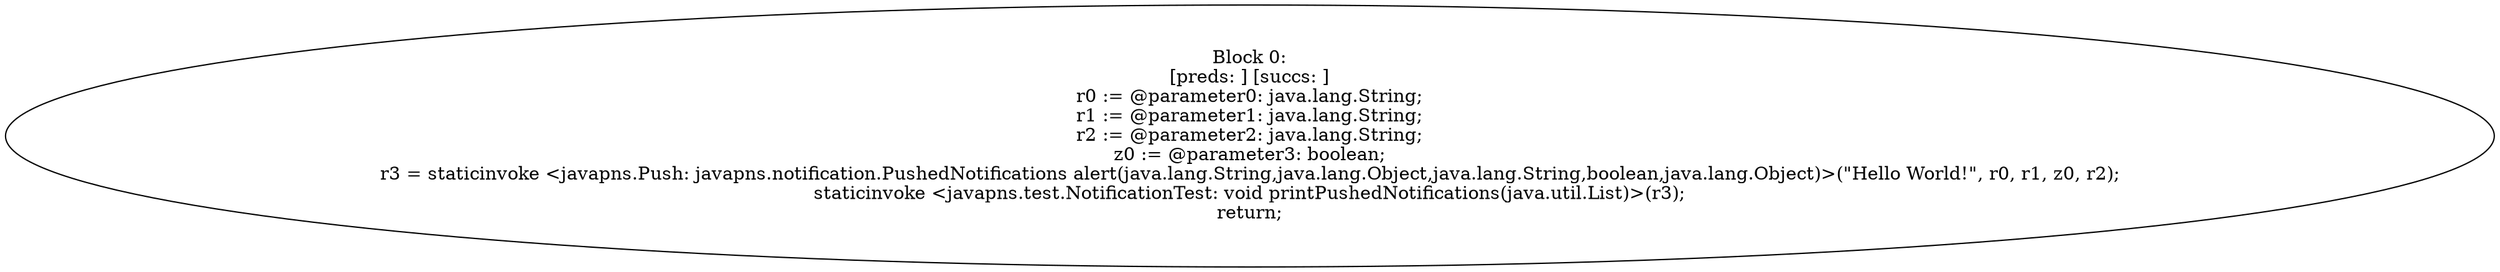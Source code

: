 digraph "unitGraph" {
    "Block 0:
[preds: ] [succs: ]
r0 := @parameter0: java.lang.String;
r1 := @parameter1: java.lang.String;
r2 := @parameter2: java.lang.String;
z0 := @parameter3: boolean;
r3 = staticinvoke <javapns.Push: javapns.notification.PushedNotifications alert(java.lang.String,java.lang.Object,java.lang.String,boolean,java.lang.Object)>(\"Hello World!\", r0, r1, z0, r2);
staticinvoke <javapns.test.NotificationTest: void printPushedNotifications(java.util.List)>(r3);
return;
"
}
